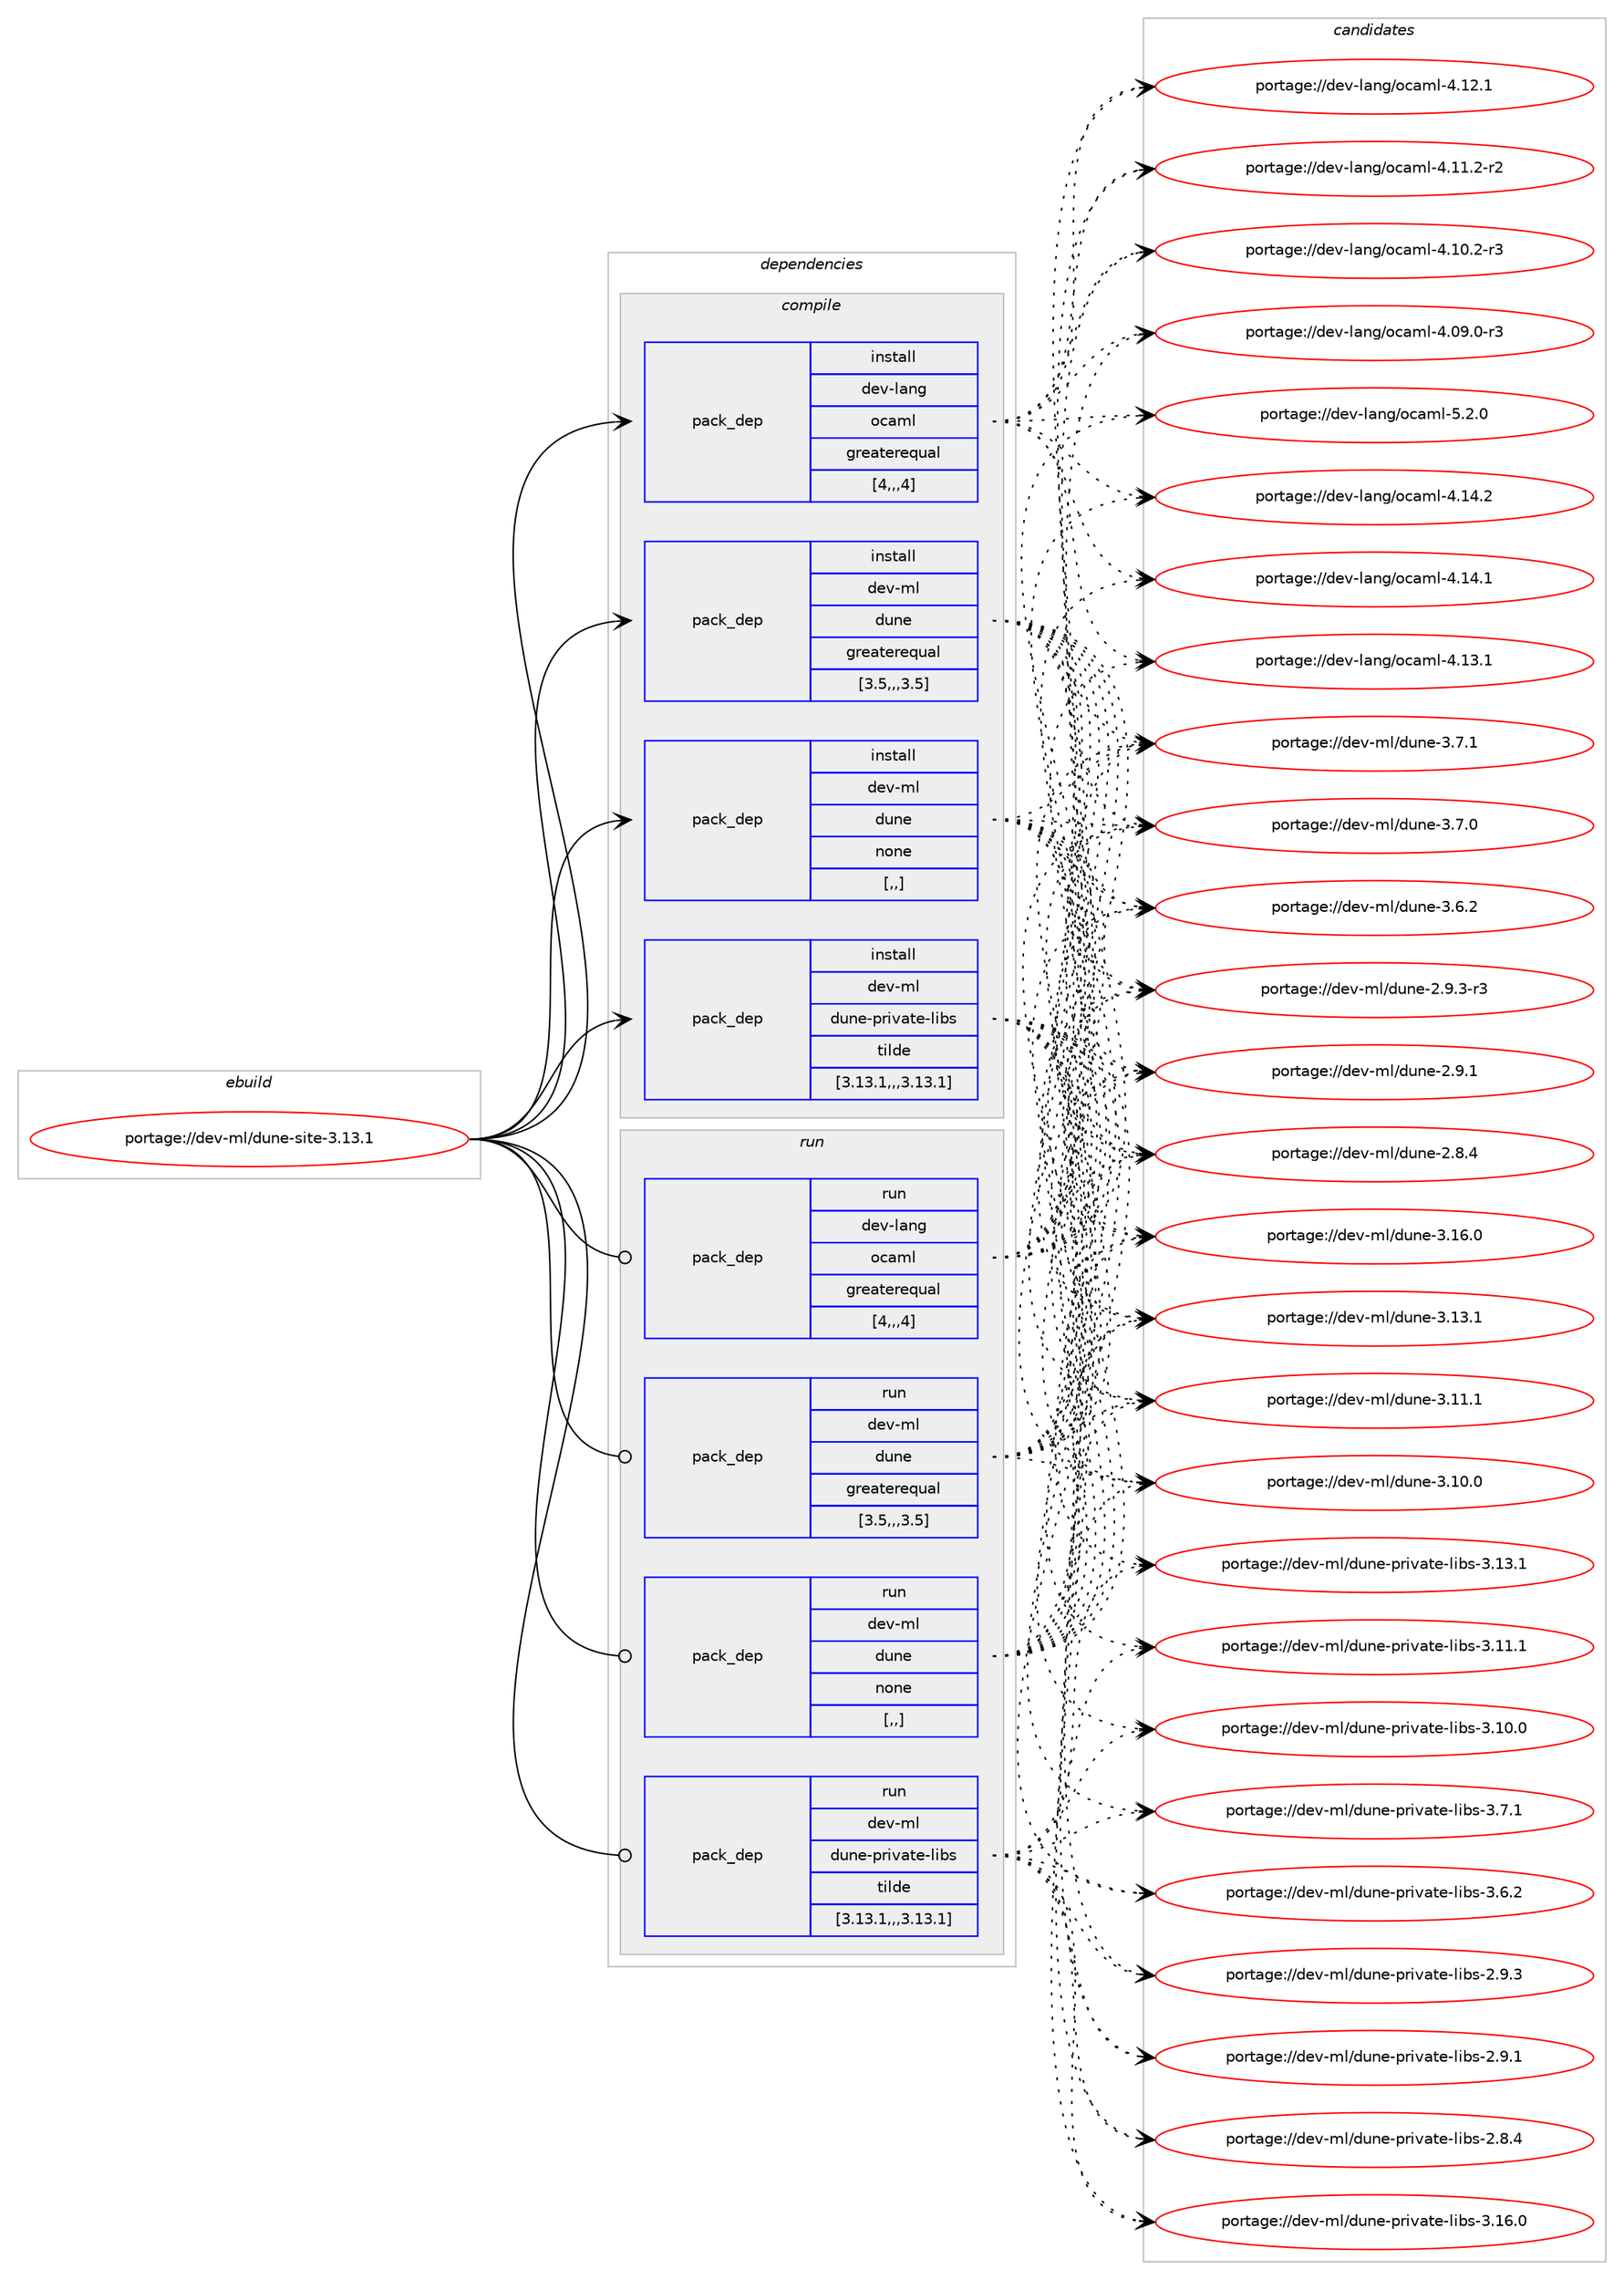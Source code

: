digraph prolog {

# *************
# Graph options
# *************

newrank=true;
concentrate=true;
compound=true;
graph [rankdir=LR,fontname=Helvetica,fontsize=10,ranksep=1.5];#, ranksep=2.5, nodesep=0.2];
edge  [arrowhead=vee];
node  [fontname=Helvetica,fontsize=10];

# **********
# The ebuild
# **********

subgraph cluster_leftcol {
color=gray;
label=<<i>ebuild</i>>;
id [label="portage://dev-ml/dune-site-3.13.1", color=red, width=4, href="../dev-ml/dune-site-3.13.1.svg"];
}

# ****************
# The dependencies
# ****************

subgraph cluster_midcol {
color=gray;
label=<<i>dependencies</i>>;
subgraph cluster_compile {
fillcolor="#eeeeee";
style=filled;
label=<<i>compile</i>>;
subgraph pack88004 {
dependency118456 [label=<<TABLE BORDER="0" CELLBORDER="1" CELLSPACING="0" CELLPADDING="4" WIDTH="220"><TR><TD ROWSPAN="6" CELLPADDING="30">pack_dep</TD></TR><TR><TD WIDTH="110">install</TD></TR><TR><TD>dev-lang</TD></TR><TR><TD>ocaml</TD></TR><TR><TD>greaterequal</TD></TR><TR><TD>[4,,,4]</TD></TR></TABLE>>, shape=none, color=blue];
}
id:e -> dependency118456:w [weight=20,style="solid",arrowhead="vee"];
subgraph pack88005 {
dependency118457 [label=<<TABLE BORDER="0" CELLBORDER="1" CELLSPACING="0" CELLPADDING="4" WIDTH="220"><TR><TD ROWSPAN="6" CELLPADDING="30">pack_dep</TD></TR><TR><TD WIDTH="110">install</TD></TR><TR><TD>dev-ml</TD></TR><TR><TD>dune</TD></TR><TR><TD>greaterequal</TD></TR><TR><TD>[3.5,,,3.5]</TD></TR></TABLE>>, shape=none, color=blue];
}
id:e -> dependency118457:w [weight=20,style="solid",arrowhead="vee"];
subgraph pack88006 {
dependency118458 [label=<<TABLE BORDER="0" CELLBORDER="1" CELLSPACING="0" CELLPADDING="4" WIDTH="220"><TR><TD ROWSPAN="6" CELLPADDING="30">pack_dep</TD></TR><TR><TD WIDTH="110">install</TD></TR><TR><TD>dev-ml</TD></TR><TR><TD>dune</TD></TR><TR><TD>none</TD></TR><TR><TD>[,,]</TD></TR></TABLE>>, shape=none, color=blue];
}
id:e -> dependency118458:w [weight=20,style="solid",arrowhead="vee"];
subgraph pack88007 {
dependency118459 [label=<<TABLE BORDER="0" CELLBORDER="1" CELLSPACING="0" CELLPADDING="4" WIDTH="220"><TR><TD ROWSPAN="6" CELLPADDING="30">pack_dep</TD></TR><TR><TD WIDTH="110">install</TD></TR><TR><TD>dev-ml</TD></TR><TR><TD>dune-private-libs</TD></TR><TR><TD>tilde</TD></TR><TR><TD>[3.13.1,,,3.13.1]</TD></TR></TABLE>>, shape=none, color=blue];
}
id:e -> dependency118459:w [weight=20,style="solid",arrowhead="vee"];
}
subgraph cluster_compileandrun {
fillcolor="#eeeeee";
style=filled;
label=<<i>compile and run</i>>;
}
subgraph cluster_run {
fillcolor="#eeeeee";
style=filled;
label=<<i>run</i>>;
subgraph pack88008 {
dependency118460 [label=<<TABLE BORDER="0" CELLBORDER="1" CELLSPACING="0" CELLPADDING="4" WIDTH="220"><TR><TD ROWSPAN="6" CELLPADDING="30">pack_dep</TD></TR><TR><TD WIDTH="110">run</TD></TR><TR><TD>dev-lang</TD></TR><TR><TD>ocaml</TD></TR><TR><TD>greaterequal</TD></TR><TR><TD>[4,,,4]</TD></TR></TABLE>>, shape=none, color=blue];
}
id:e -> dependency118460:w [weight=20,style="solid",arrowhead="odot"];
subgraph pack88009 {
dependency118461 [label=<<TABLE BORDER="0" CELLBORDER="1" CELLSPACING="0" CELLPADDING="4" WIDTH="220"><TR><TD ROWSPAN="6" CELLPADDING="30">pack_dep</TD></TR><TR><TD WIDTH="110">run</TD></TR><TR><TD>dev-ml</TD></TR><TR><TD>dune</TD></TR><TR><TD>greaterequal</TD></TR><TR><TD>[3.5,,,3.5]</TD></TR></TABLE>>, shape=none, color=blue];
}
id:e -> dependency118461:w [weight=20,style="solid",arrowhead="odot"];
subgraph pack88010 {
dependency118462 [label=<<TABLE BORDER="0" CELLBORDER="1" CELLSPACING="0" CELLPADDING="4" WIDTH="220"><TR><TD ROWSPAN="6" CELLPADDING="30">pack_dep</TD></TR><TR><TD WIDTH="110">run</TD></TR><TR><TD>dev-ml</TD></TR><TR><TD>dune</TD></TR><TR><TD>none</TD></TR><TR><TD>[,,]</TD></TR></TABLE>>, shape=none, color=blue];
}
id:e -> dependency118462:w [weight=20,style="solid",arrowhead="odot"];
subgraph pack88011 {
dependency118463 [label=<<TABLE BORDER="0" CELLBORDER="1" CELLSPACING="0" CELLPADDING="4" WIDTH="220"><TR><TD ROWSPAN="6" CELLPADDING="30">pack_dep</TD></TR><TR><TD WIDTH="110">run</TD></TR><TR><TD>dev-ml</TD></TR><TR><TD>dune-private-libs</TD></TR><TR><TD>tilde</TD></TR><TR><TD>[3.13.1,,,3.13.1]</TD></TR></TABLE>>, shape=none, color=blue];
}
id:e -> dependency118463:w [weight=20,style="solid",arrowhead="odot"];
}
}

# **************
# The candidates
# **************

subgraph cluster_choices {
rank=same;
color=gray;
label=<<i>candidates</i>>;

subgraph choice88004 {
color=black;
nodesep=1;
choice1001011184510897110103471119997109108455346504648 [label="portage://dev-lang/ocaml-5.2.0", color=red, width=4,href="../dev-lang/ocaml-5.2.0.svg"];
choice100101118451089711010347111999710910845524649524650 [label="portage://dev-lang/ocaml-4.14.2", color=red, width=4,href="../dev-lang/ocaml-4.14.2.svg"];
choice100101118451089711010347111999710910845524649524649 [label="portage://dev-lang/ocaml-4.14.1", color=red, width=4,href="../dev-lang/ocaml-4.14.1.svg"];
choice100101118451089711010347111999710910845524649514649 [label="portage://dev-lang/ocaml-4.13.1", color=red, width=4,href="../dev-lang/ocaml-4.13.1.svg"];
choice100101118451089711010347111999710910845524649504649 [label="portage://dev-lang/ocaml-4.12.1", color=red, width=4,href="../dev-lang/ocaml-4.12.1.svg"];
choice1001011184510897110103471119997109108455246494946504511450 [label="portage://dev-lang/ocaml-4.11.2-r2", color=red, width=4,href="../dev-lang/ocaml-4.11.2-r2.svg"];
choice1001011184510897110103471119997109108455246494846504511451 [label="portage://dev-lang/ocaml-4.10.2-r3", color=red, width=4,href="../dev-lang/ocaml-4.10.2-r3.svg"];
choice1001011184510897110103471119997109108455246485746484511451 [label="portage://dev-lang/ocaml-4.09.0-r3", color=red, width=4,href="../dev-lang/ocaml-4.09.0-r3.svg"];
dependency118456:e -> choice1001011184510897110103471119997109108455346504648:w [style=dotted,weight="100"];
dependency118456:e -> choice100101118451089711010347111999710910845524649524650:w [style=dotted,weight="100"];
dependency118456:e -> choice100101118451089711010347111999710910845524649524649:w [style=dotted,weight="100"];
dependency118456:e -> choice100101118451089711010347111999710910845524649514649:w [style=dotted,weight="100"];
dependency118456:e -> choice100101118451089711010347111999710910845524649504649:w [style=dotted,weight="100"];
dependency118456:e -> choice1001011184510897110103471119997109108455246494946504511450:w [style=dotted,weight="100"];
dependency118456:e -> choice1001011184510897110103471119997109108455246494846504511451:w [style=dotted,weight="100"];
dependency118456:e -> choice1001011184510897110103471119997109108455246485746484511451:w [style=dotted,weight="100"];
}
subgraph choice88005 {
color=black;
nodesep=1;
choice100101118451091084710011711010145514649544648 [label="portage://dev-ml/dune-3.16.0", color=red, width=4,href="../dev-ml/dune-3.16.0.svg"];
choice100101118451091084710011711010145514649514649 [label="portage://dev-ml/dune-3.13.1", color=red, width=4,href="../dev-ml/dune-3.13.1.svg"];
choice100101118451091084710011711010145514649494649 [label="portage://dev-ml/dune-3.11.1", color=red, width=4,href="../dev-ml/dune-3.11.1.svg"];
choice100101118451091084710011711010145514649484648 [label="portage://dev-ml/dune-3.10.0", color=red, width=4,href="../dev-ml/dune-3.10.0.svg"];
choice1001011184510910847100117110101455146554649 [label="portage://dev-ml/dune-3.7.1", color=red, width=4,href="../dev-ml/dune-3.7.1.svg"];
choice1001011184510910847100117110101455146554648 [label="portage://dev-ml/dune-3.7.0", color=red, width=4,href="../dev-ml/dune-3.7.0.svg"];
choice1001011184510910847100117110101455146544650 [label="portage://dev-ml/dune-3.6.2", color=red, width=4,href="../dev-ml/dune-3.6.2.svg"];
choice10010111845109108471001171101014550465746514511451 [label="portage://dev-ml/dune-2.9.3-r3", color=red, width=4,href="../dev-ml/dune-2.9.3-r3.svg"];
choice1001011184510910847100117110101455046574649 [label="portage://dev-ml/dune-2.9.1", color=red, width=4,href="../dev-ml/dune-2.9.1.svg"];
choice1001011184510910847100117110101455046564652 [label="portage://dev-ml/dune-2.8.4", color=red, width=4,href="../dev-ml/dune-2.8.4.svg"];
dependency118457:e -> choice100101118451091084710011711010145514649544648:w [style=dotted,weight="100"];
dependency118457:e -> choice100101118451091084710011711010145514649514649:w [style=dotted,weight="100"];
dependency118457:e -> choice100101118451091084710011711010145514649494649:w [style=dotted,weight="100"];
dependency118457:e -> choice100101118451091084710011711010145514649484648:w [style=dotted,weight="100"];
dependency118457:e -> choice1001011184510910847100117110101455146554649:w [style=dotted,weight="100"];
dependency118457:e -> choice1001011184510910847100117110101455146554648:w [style=dotted,weight="100"];
dependency118457:e -> choice1001011184510910847100117110101455146544650:w [style=dotted,weight="100"];
dependency118457:e -> choice10010111845109108471001171101014550465746514511451:w [style=dotted,weight="100"];
dependency118457:e -> choice1001011184510910847100117110101455046574649:w [style=dotted,weight="100"];
dependency118457:e -> choice1001011184510910847100117110101455046564652:w [style=dotted,weight="100"];
}
subgraph choice88006 {
color=black;
nodesep=1;
choice100101118451091084710011711010145514649544648 [label="portage://dev-ml/dune-3.16.0", color=red, width=4,href="../dev-ml/dune-3.16.0.svg"];
choice100101118451091084710011711010145514649514649 [label="portage://dev-ml/dune-3.13.1", color=red, width=4,href="../dev-ml/dune-3.13.1.svg"];
choice100101118451091084710011711010145514649494649 [label="portage://dev-ml/dune-3.11.1", color=red, width=4,href="../dev-ml/dune-3.11.1.svg"];
choice100101118451091084710011711010145514649484648 [label="portage://dev-ml/dune-3.10.0", color=red, width=4,href="../dev-ml/dune-3.10.0.svg"];
choice1001011184510910847100117110101455146554649 [label="portage://dev-ml/dune-3.7.1", color=red, width=4,href="../dev-ml/dune-3.7.1.svg"];
choice1001011184510910847100117110101455146554648 [label="portage://dev-ml/dune-3.7.0", color=red, width=4,href="../dev-ml/dune-3.7.0.svg"];
choice1001011184510910847100117110101455146544650 [label="portage://dev-ml/dune-3.6.2", color=red, width=4,href="../dev-ml/dune-3.6.2.svg"];
choice10010111845109108471001171101014550465746514511451 [label="portage://dev-ml/dune-2.9.3-r3", color=red, width=4,href="../dev-ml/dune-2.9.3-r3.svg"];
choice1001011184510910847100117110101455046574649 [label="portage://dev-ml/dune-2.9.1", color=red, width=4,href="../dev-ml/dune-2.9.1.svg"];
choice1001011184510910847100117110101455046564652 [label="portage://dev-ml/dune-2.8.4", color=red, width=4,href="../dev-ml/dune-2.8.4.svg"];
dependency118458:e -> choice100101118451091084710011711010145514649544648:w [style=dotted,weight="100"];
dependency118458:e -> choice100101118451091084710011711010145514649514649:w [style=dotted,weight="100"];
dependency118458:e -> choice100101118451091084710011711010145514649494649:w [style=dotted,weight="100"];
dependency118458:e -> choice100101118451091084710011711010145514649484648:w [style=dotted,weight="100"];
dependency118458:e -> choice1001011184510910847100117110101455146554649:w [style=dotted,weight="100"];
dependency118458:e -> choice1001011184510910847100117110101455146554648:w [style=dotted,weight="100"];
dependency118458:e -> choice1001011184510910847100117110101455146544650:w [style=dotted,weight="100"];
dependency118458:e -> choice10010111845109108471001171101014550465746514511451:w [style=dotted,weight="100"];
dependency118458:e -> choice1001011184510910847100117110101455046574649:w [style=dotted,weight="100"];
dependency118458:e -> choice1001011184510910847100117110101455046564652:w [style=dotted,weight="100"];
}
subgraph choice88007 {
color=black;
nodesep=1;
choice10010111845109108471001171101014511211410511897116101451081059811545514649544648 [label="portage://dev-ml/dune-private-libs-3.16.0", color=red, width=4,href="../dev-ml/dune-private-libs-3.16.0.svg"];
choice10010111845109108471001171101014511211410511897116101451081059811545514649514649 [label="portage://dev-ml/dune-private-libs-3.13.1", color=red, width=4,href="../dev-ml/dune-private-libs-3.13.1.svg"];
choice10010111845109108471001171101014511211410511897116101451081059811545514649494649 [label="portage://dev-ml/dune-private-libs-3.11.1", color=red, width=4,href="../dev-ml/dune-private-libs-3.11.1.svg"];
choice10010111845109108471001171101014511211410511897116101451081059811545514649484648 [label="portage://dev-ml/dune-private-libs-3.10.0", color=red, width=4,href="../dev-ml/dune-private-libs-3.10.0.svg"];
choice100101118451091084710011711010145112114105118971161014510810598115455146554649 [label="portage://dev-ml/dune-private-libs-3.7.1", color=red, width=4,href="../dev-ml/dune-private-libs-3.7.1.svg"];
choice100101118451091084710011711010145112114105118971161014510810598115455146544650 [label="portage://dev-ml/dune-private-libs-3.6.2", color=red, width=4,href="../dev-ml/dune-private-libs-3.6.2.svg"];
choice100101118451091084710011711010145112114105118971161014510810598115455046574651 [label="portage://dev-ml/dune-private-libs-2.9.3", color=red, width=4,href="../dev-ml/dune-private-libs-2.9.3.svg"];
choice100101118451091084710011711010145112114105118971161014510810598115455046574649 [label="portage://dev-ml/dune-private-libs-2.9.1", color=red, width=4,href="../dev-ml/dune-private-libs-2.9.1.svg"];
choice100101118451091084710011711010145112114105118971161014510810598115455046564652 [label="portage://dev-ml/dune-private-libs-2.8.4", color=red, width=4,href="../dev-ml/dune-private-libs-2.8.4.svg"];
dependency118459:e -> choice10010111845109108471001171101014511211410511897116101451081059811545514649544648:w [style=dotted,weight="100"];
dependency118459:e -> choice10010111845109108471001171101014511211410511897116101451081059811545514649514649:w [style=dotted,weight="100"];
dependency118459:e -> choice10010111845109108471001171101014511211410511897116101451081059811545514649494649:w [style=dotted,weight="100"];
dependency118459:e -> choice10010111845109108471001171101014511211410511897116101451081059811545514649484648:w [style=dotted,weight="100"];
dependency118459:e -> choice100101118451091084710011711010145112114105118971161014510810598115455146554649:w [style=dotted,weight="100"];
dependency118459:e -> choice100101118451091084710011711010145112114105118971161014510810598115455146544650:w [style=dotted,weight="100"];
dependency118459:e -> choice100101118451091084710011711010145112114105118971161014510810598115455046574651:w [style=dotted,weight="100"];
dependency118459:e -> choice100101118451091084710011711010145112114105118971161014510810598115455046574649:w [style=dotted,weight="100"];
dependency118459:e -> choice100101118451091084710011711010145112114105118971161014510810598115455046564652:w [style=dotted,weight="100"];
}
subgraph choice88008 {
color=black;
nodesep=1;
choice1001011184510897110103471119997109108455346504648 [label="portage://dev-lang/ocaml-5.2.0", color=red, width=4,href="../dev-lang/ocaml-5.2.0.svg"];
choice100101118451089711010347111999710910845524649524650 [label="portage://dev-lang/ocaml-4.14.2", color=red, width=4,href="../dev-lang/ocaml-4.14.2.svg"];
choice100101118451089711010347111999710910845524649524649 [label="portage://dev-lang/ocaml-4.14.1", color=red, width=4,href="../dev-lang/ocaml-4.14.1.svg"];
choice100101118451089711010347111999710910845524649514649 [label="portage://dev-lang/ocaml-4.13.1", color=red, width=4,href="../dev-lang/ocaml-4.13.1.svg"];
choice100101118451089711010347111999710910845524649504649 [label="portage://dev-lang/ocaml-4.12.1", color=red, width=4,href="../dev-lang/ocaml-4.12.1.svg"];
choice1001011184510897110103471119997109108455246494946504511450 [label="portage://dev-lang/ocaml-4.11.2-r2", color=red, width=4,href="../dev-lang/ocaml-4.11.2-r2.svg"];
choice1001011184510897110103471119997109108455246494846504511451 [label="portage://dev-lang/ocaml-4.10.2-r3", color=red, width=4,href="../dev-lang/ocaml-4.10.2-r3.svg"];
choice1001011184510897110103471119997109108455246485746484511451 [label="portage://dev-lang/ocaml-4.09.0-r3", color=red, width=4,href="../dev-lang/ocaml-4.09.0-r3.svg"];
dependency118460:e -> choice1001011184510897110103471119997109108455346504648:w [style=dotted,weight="100"];
dependency118460:e -> choice100101118451089711010347111999710910845524649524650:w [style=dotted,weight="100"];
dependency118460:e -> choice100101118451089711010347111999710910845524649524649:w [style=dotted,weight="100"];
dependency118460:e -> choice100101118451089711010347111999710910845524649514649:w [style=dotted,weight="100"];
dependency118460:e -> choice100101118451089711010347111999710910845524649504649:w [style=dotted,weight="100"];
dependency118460:e -> choice1001011184510897110103471119997109108455246494946504511450:w [style=dotted,weight="100"];
dependency118460:e -> choice1001011184510897110103471119997109108455246494846504511451:w [style=dotted,weight="100"];
dependency118460:e -> choice1001011184510897110103471119997109108455246485746484511451:w [style=dotted,weight="100"];
}
subgraph choice88009 {
color=black;
nodesep=1;
choice100101118451091084710011711010145514649544648 [label="portage://dev-ml/dune-3.16.0", color=red, width=4,href="../dev-ml/dune-3.16.0.svg"];
choice100101118451091084710011711010145514649514649 [label="portage://dev-ml/dune-3.13.1", color=red, width=4,href="../dev-ml/dune-3.13.1.svg"];
choice100101118451091084710011711010145514649494649 [label="portage://dev-ml/dune-3.11.1", color=red, width=4,href="../dev-ml/dune-3.11.1.svg"];
choice100101118451091084710011711010145514649484648 [label="portage://dev-ml/dune-3.10.0", color=red, width=4,href="../dev-ml/dune-3.10.0.svg"];
choice1001011184510910847100117110101455146554649 [label="portage://dev-ml/dune-3.7.1", color=red, width=4,href="../dev-ml/dune-3.7.1.svg"];
choice1001011184510910847100117110101455146554648 [label="portage://dev-ml/dune-3.7.0", color=red, width=4,href="../dev-ml/dune-3.7.0.svg"];
choice1001011184510910847100117110101455146544650 [label="portage://dev-ml/dune-3.6.2", color=red, width=4,href="../dev-ml/dune-3.6.2.svg"];
choice10010111845109108471001171101014550465746514511451 [label="portage://dev-ml/dune-2.9.3-r3", color=red, width=4,href="../dev-ml/dune-2.9.3-r3.svg"];
choice1001011184510910847100117110101455046574649 [label="portage://dev-ml/dune-2.9.1", color=red, width=4,href="../dev-ml/dune-2.9.1.svg"];
choice1001011184510910847100117110101455046564652 [label="portage://dev-ml/dune-2.8.4", color=red, width=4,href="../dev-ml/dune-2.8.4.svg"];
dependency118461:e -> choice100101118451091084710011711010145514649544648:w [style=dotted,weight="100"];
dependency118461:e -> choice100101118451091084710011711010145514649514649:w [style=dotted,weight="100"];
dependency118461:e -> choice100101118451091084710011711010145514649494649:w [style=dotted,weight="100"];
dependency118461:e -> choice100101118451091084710011711010145514649484648:w [style=dotted,weight="100"];
dependency118461:e -> choice1001011184510910847100117110101455146554649:w [style=dotted,weight="100"];
dependency118461:e -> choice1001011184510910847100117110101455146554648:w [style=dotted,weight="100"];
dependency118461:e -> choice1001011184510910847100117110101455146544650:w [style=dotted,weight="100"];
dependency118461:e -> choice10010111845109108471001171101014550465746514511451:w [style=dotted,weight="100"];
dependency118461:e -> choice1001011184510910847100117110101455046574649:w [style=dotted,weight="100"];
dependency118461:e -> choice1001011184510910847100117110101455046564652:w [style=dotted,weight="100"];
}
subgraph choice88010 {
color=black;
nodesep=1;
choice100101118451091084710011711010145514649544648 [label="portage://dev-ml/dune-3.16.0", color=red, width=4,href="../dev-ml/dune-3.16.0.svg"];
choice100101118451091084710011711010145514649514649 [label="portage://dev-ml/dune-3.13.1", color=red, width=4,href="../dev-ml/dune-3.13.1.svg"];
choice100101118451091084710011711010145514649494649 [label="portage://dev-ml/dune-3.11.1", color=red, width=4,href="../dev-ml/dune-3.11.1.svg"];
choice100101118451091084710011711010145514649484648 [label="portage://dev-ml/dune-3.10.0", color=red, width=4,href="../dev-ml/dune-3.10.0.svg"];
choice1001011184510910847100117110101455146554649 [label="portage://dev-ml/dune-3.7.1", color=red, width=4,href="../dev-ml/dune-3.7.1.svg"];
choice1001011184510910847100117110101455146554648 [label="portage://dev-ml/dune-3.7.0", color=red, width=4,href="../dev-ml/dune-3.7.0.svg"];
choice1001011184510910847100117110101455146544650 [label="portage://dev-ml/dune-3.6.2", color=red, width=4,href="../dev-ml/dune-3.6.2.svg"];
choice10010111845109108471001171101014550465746514511451 [label="portage://dev-ml/dune-2.9.3-r3", color=red, width=4,href="../dev-ml/dune-2.9.3-r3.svg"];
choice1001011184510910847100117110101455046574649 [label="portage://dev-ml/dune-2.9.1", color=red, width=4,href="../dev-ml/dune-2.9.1.svg"];
choice1001011184510910847100117110101455046564652 [label="portage://dev-ml/dune-2.8.4", color=red, width=4,href="../dev-ml/dune-2.8.4.svg"];
dependency118462:e -> choice100101118451091084710011711010145514649544648:w [style=dotted,weight="100"];
dependency118462:e -> choice100101118451091084710011711010145514649514649:w [style=dotted,weight="100"];
dependency118462:e -> choice100101118451091084710011711010145514649494649:w [style=dotted,weight="100"];
dependency118462:e -> choice100101118451091084710011711010145514649484648:w [style=dotted,weight="100"];
dependency118462:e -> choice1001011184510910847100117110101455146554649:w [style=dotted,weight="100"];
dependency118462:e -> choice1001011184510910847100117110101455146554648:w [style=dotted,weight="100"];
dependency118462:e -> choice1001011184510910847100117110101455146544650:w [style=dotted,weight="100"];
dependency118462:e -> choice10010111845109108471001171101014550465746514511451:w [style=dotted,weight="100"];
dependency118462:e -> choice1001011184510910847100117110101455046574649:w [style=dotted,weight="100"];
dependency118462:e -> choice1001011184510910847100117110101455046564652:w [style=dotted,weight="100"];
}
subgraph choice88011 {
color=black;
nodesep=1;
choice10010111845109108471001171101014511211410511897116101451081059811545514649544648 [label="portage://dev-ml/dune-private-libs-3.16.0", color=red, width=4,href="../dev-ml/dune-private-libs-3.16.0.svg"];
choice10010111845109108471001171101014511211410511897116101451081059811545514649514649 [label="portage://dev-ml/dune-private-libs-3.13.1", color=red, width=4,href="../dev-ml/dune-private-libs-3.13.1.svg"];
choice10010111845109108471001171101014511211410511897116101451081059811545514649494649 [label="portage://dev-ml/dune-private-libs-3.11.1", color=red, width=4,href="../dev-ml/dune-private-libs-3.11.1.svg"];
choice10010111845109108471001171101014511211410511897116101451081059811545514649484648 [label="portage://dev-ml/dune-private-libs-3.10.0", color=red, width=4,href="../dev-ml/dune-private-libs-3.10.0.svg"];
choice100101118451091084710011711010145112114105118971161014510810598115455146554649 [label="portage://dev-ml/dune-private-libs-3.7.1", color=red, width=4,href="../dev-ml/dune-private-libs-3.7.1.svg"];
choice100101118451091084710011711010145112114105118971161014510810598115455146544650 [label="portage://dev-ml/dune-private-libs-3.6.2", color=red, width=4,href="../dev-ml/dune-private-libs-3.6.2.svg"];
choice100101118451091084710011711010145112114105118971161014510810598115455046574651 [label="portage://dev-ml/dune-private-libs-2.9.3", color=red, width=4,href="../dev-ml/dune-private-libs-2.9.3.svg"];
choice100101118451091084710011711010145112114105118971161014510810598115455046574649 [label="portage://dev-ml/dune-private-libs-2.9.1", color=red, width=4,href="../dev-ml/dune-private-libs-2.9.1.svg"];
choice100101118451091084710011711010145112114105118971161014510810598115455046564652 [label="portage://dev-ml/dune-private-libs-2.8.4", color=red, width=4,href="../dev-ml/dune-private-libs-2.8.4.svg"];
dependency118463:e -> choice10010111845109108471001171101014511211410511897116101451081059811545514649544648:w [style=dotted,weight="100"];
dependency118463:e -> choice10010111845109108471001171101014511211410511897116101451081059811545514649514649:w [style=dotted,weight="100"];
dependency118463:e -> choice10010111845109108471001171101014511211410511897116101451081059811545514649494649:w [style=dotted,weight="100"];
dependency118463:e -> choice10010111845109108471001171101014511211410511897116101451081059811545514649484648:w [style=dotted,weight="100"];
dependency118463:e -> choice100101118451091084710011711010145112114105118971161014510810598115455146554649:w [style=dotted,weight="100"];
dependency118463:e -> choice100101118451091084710011711010145112114105118971161014510810598115455146544650:w [style=dotted,weight="100"];
dependency118463:e -> choice100101118451091084710011711010145112114105118971161014510810598115455046574651:w [style=dotted,weight="100"];
dependency118463:e -> choice100101118451091084710011711010145112114105118971161014510810598115455046574649:w [style=dotted,weight="100"];
dependency118463:e -> choice100101118451091084710011711010145112114105118971161014510810598115455046564652:w [style=dotted,weight="100"];
}
}

}
